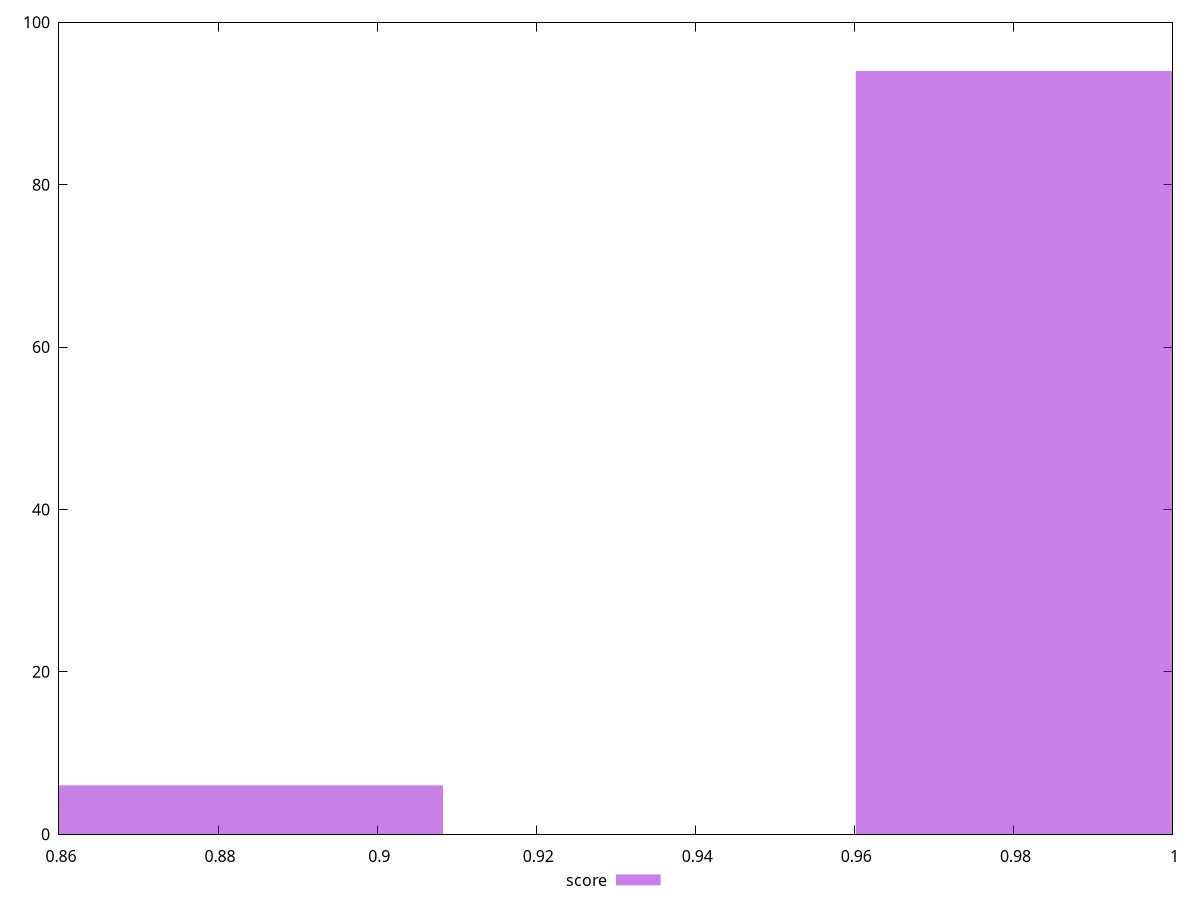 reset

$score <<EOF
0.986131151515528 94
0.8823278724086303 6
EOF

set key outside below
set boxwidth 0.05190163955344884
set xrange [0.86:1]
set yrange [0:100]
set trange [0:100]
set style fill transparent solid 0.5 noborder
set terminal svg size 640, 490 enhanced background rgb 'white'
set output "report/report_00029_2021-02-24T13-36-40.390Z/unminified-javascript/samples/music/score/histogram.svg"

plot $score title "score" with boxes

reset
